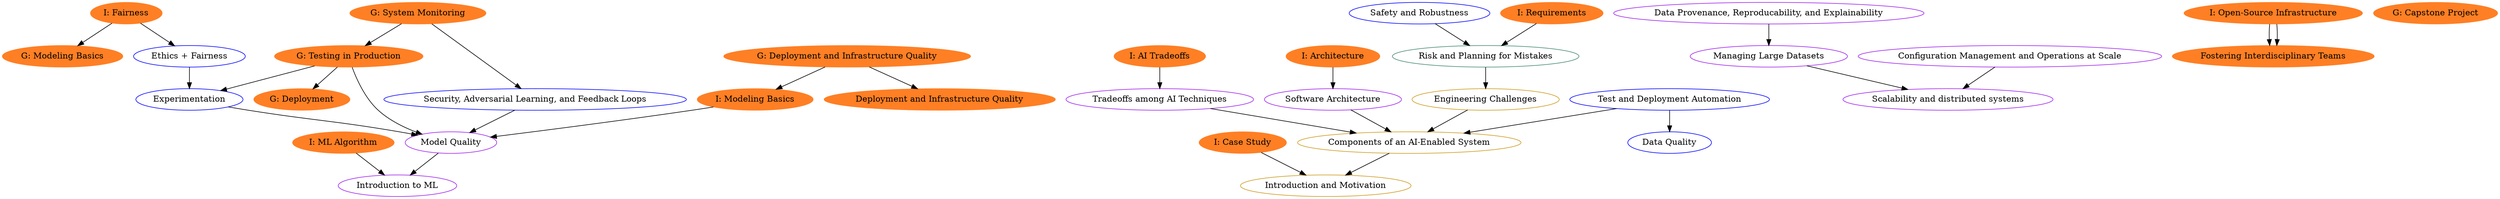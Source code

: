 digraph G {

    subgraph ml {
        node [color=purple]
        "Model Quality" -> "Introduction to ML"
    }


    subgraph intro {
        node [color=goldenrod3]

        "Engineering Challenges" -> "Components of an AI-Enabled System" ->"Introduction and Motivation"    
    }


    subgraph requirements {    
        node [color=aquamarine4]
        "Risk and Planning for Mistakes" -> "Engineering Challenges"
    }
    

    subgraph architectureAndOps {
        node [color=purple]
        "Tradeoffs among AI Techniques" -> "Components of an AI-Enabled System"
        "Software Architecture" -> "Components of an AI-Enabled System"
        "Data Provenance, Reproducability, and Explainability" -> "Managing Large Datasets" -> "Scalability and distributed systems"
        "Configuration Management and Operations at Scale" -> "Scalability and distributed systems"
    }
    
    subgraph qa {
        node [color=blue]
        "Model Quality" 
        
        "Data Quality" 
        
        "Test and Deployment Automation"-> "Components of an AI-Enabled System"
        "Test and Deployment Automation" -> "Data Quality"
        
        "Experimentation" -> "Model Quality"
        
        "Ethics + Fairness" -> Experimentation
        
        "Safety and Robustness" -> "Risk and Planning for Mistakes"
    
        "Security, Adversarial Learning, and Feedback Loops"   
        "Security, Adversarial Learning, and Feedback Loops" -> "Model Quality"
    }
    

    
    subgraph homeworks {
        node [color=chocolate1,style=filled]
        "I: Modeling Basics" -> "Model Quality"
        "I: ML Algorithm" -> "Introduction to ML"
        "I: Case Study" ->"Introduction and Motivation"   
        "I: AI Tradeoffs" -> "Tradeoffs among AI Techniques"
        "I: Architecture" -> "Software Architecture"
        "I: Requirements" -> "Risk and Planning for Mistakes"
        "I: Fairness" -> "Ethics + Fairness"
        "I: Fairness" -> "G: Modeling Basics"
        "I: Open-Source Infrastructure" -> "Fostering Interdisciplinary Teams"
        "I: Open-Source Infrastructure" -> "Fostering Interdisciplinary Teams"
        "G: Deployment and Infrastructure Quality" -> "I: Modeling Basics"
        "G: Deployment and Infrastructure Quality" -> "Deployment and Infrastructure Quality"
        "G: Testing in Production"-> "Model Quality"
        "G: Testing in Production" -> "G: Deployment"
        "G: Testing in Production" -> "Experimentation"
        "G: System Monitoring" -> "Security, Adversarial Learning, and Feedback Loops"
        "G: System Monitoring" -> "G: Testing in Production"
        "G: Capstone Project"
    }
}
